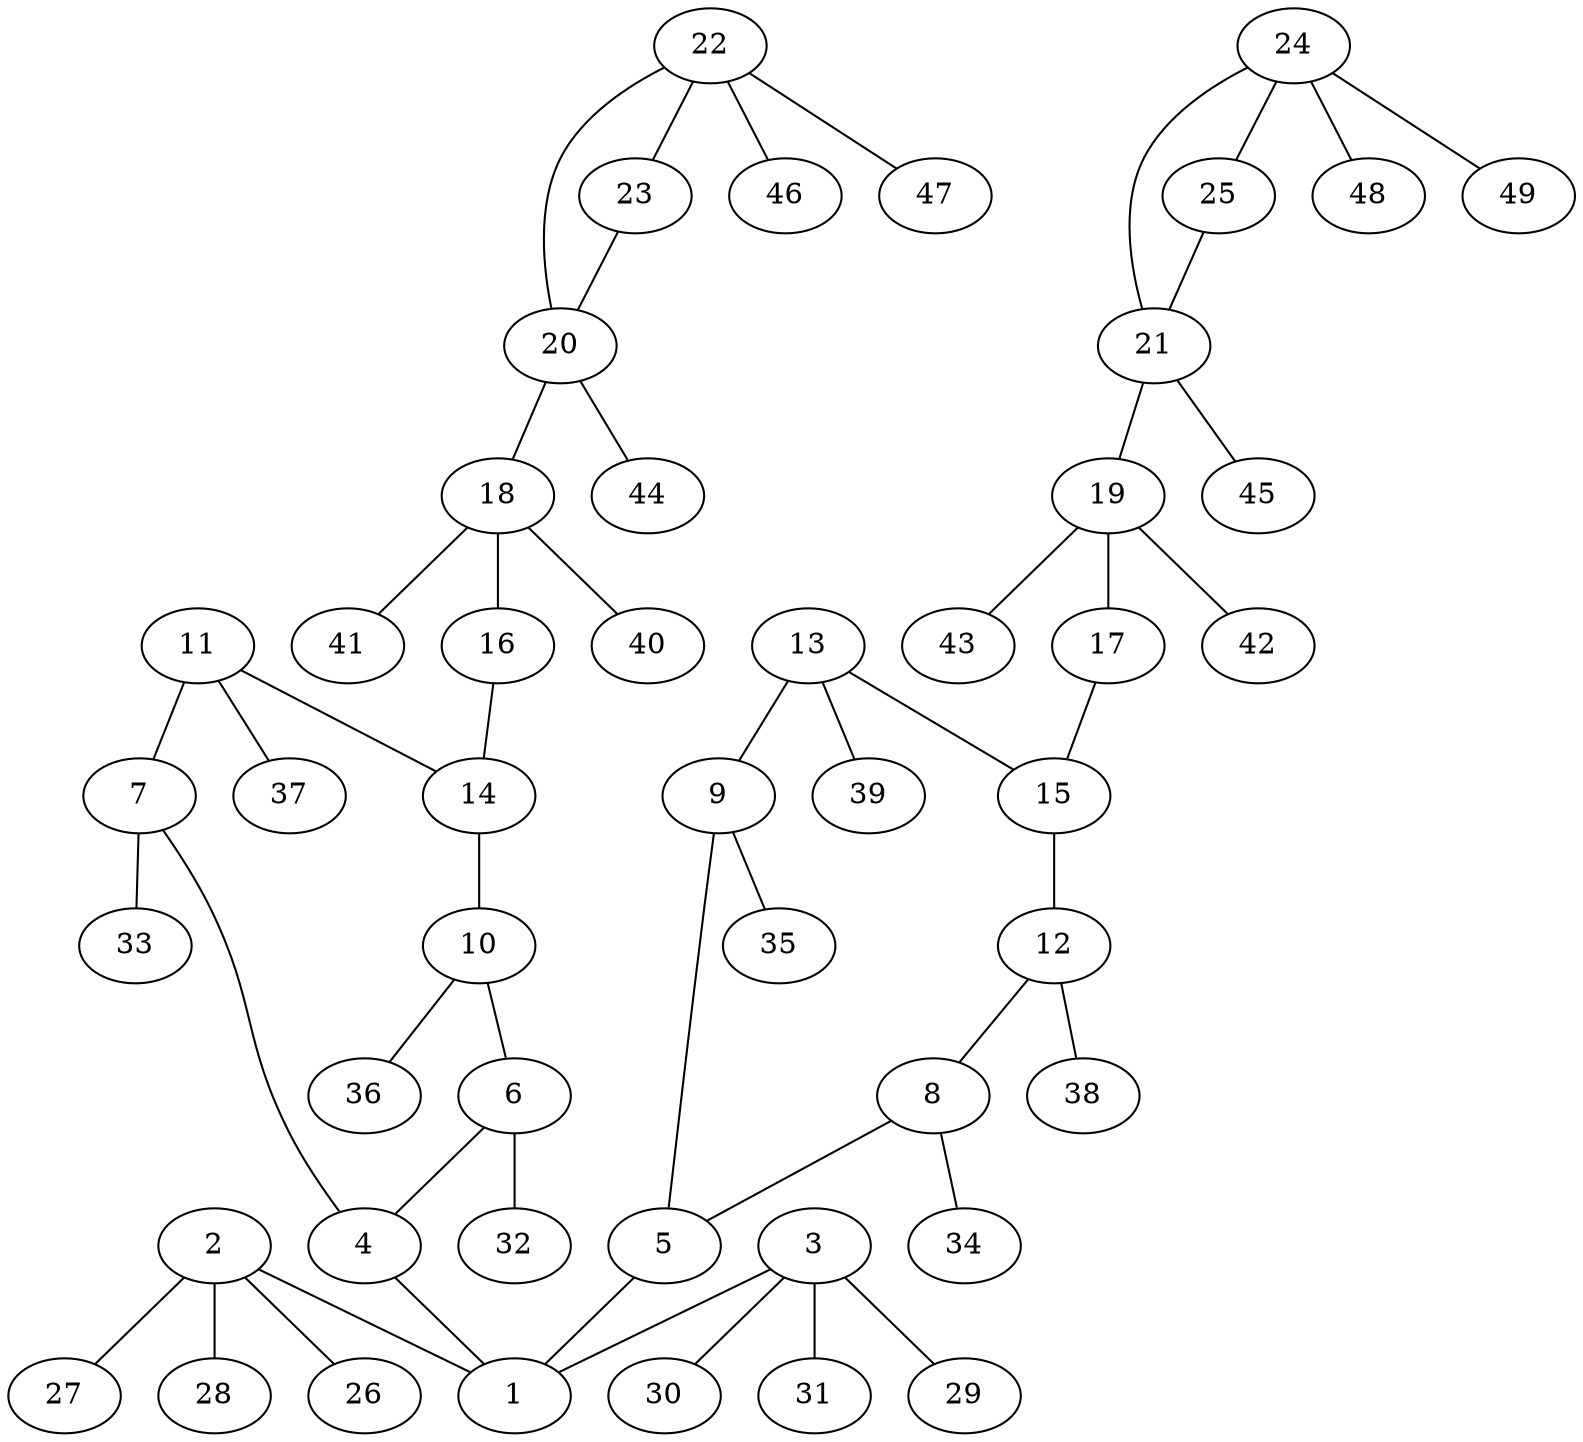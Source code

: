 graph molecule_1591 {
	1	 [chem=C];
	2	 [chem=C];
	2 -- 1	 [valence=1];
	26	 [chem=H];
	2 -- 26	 [valence=1];
	27	 [chem=H];
	2 -- 27	 [valence=1];
	28	 [chem=H];
	2 -- 28	 [valence=1];
	3	 [chem=C];
	3 -- 1	 [valence=1];
	29	 [chem=H];
	3 -- 29	 [valence=1];
	30	 [chem=H];
	3 -- 30	 [valence=1];
	31	 [chem=H];
	3 -- 31	 [valence=1];
	4	 [chem=C];
	4 -- 1	 [valence=1];
	5	 [chem=C];
	5 -- 1	 [valence=1];
	6	 [chem=C];
	6 -- 4	 [valence=2];
	32	 [chem=H];
	6 -- 32	 [valence=1];
	7	 [chem=C];
	7 -- 4	 [valence=1];
	33	 [chem=H];
	7 -- 33	 [valence=1];
	8	 [chem=C];
	8 -- 5	 [valence=2];
	34	 [chem=H];
	8 -- 34	 [valence=1];
	9	 [chem=C];
	9 -- 5	 [valence=1];
	35	 [chem=H];
	9 -- 35	 [valence=1];
	10	 [chem=C];
	10 -- 6	 [valence=1];
	36	 [chem=H];
	10 -- 36	 [valence=1];
	11	 [chem=C];
	11 -- 7	 [valence=2];
	14	 [chem=C];
	11 -- 14	 [valence=1];
	37	 [chem=H];
	11 -- 37	 [valence=1];
	12	 [chem=C];
	12 -- 8	 [valence=1];
	38	 [chem=H];
	12 -- 38	 [valence=1];
	13	 [chem=C];
	13 -- 9	 [valence=2];
	15	 [chem=C];
	13 -- 15	 [valence=1];
	39	 [chem=H];
	13 -- 39	 [valence=1];
	14 -- 10	 [valence=2];
	15 -- 12	 [valence=2];
	16	 [chem=O];
	16 -- 14	 [valence=1];
	17	 [chem=O];
	17 -- 15	 [valence=1];
	18	 [chem=C];
	18 -- 16	 [valence=1];
	40	 [chem=H];
	18 -- 40	 [valence=1];
	41	 [chem=H];
	18 -- 41	 [valence=1];
	19	 [chem=C];
	19 -- 17	 [valence=1];
	42	 [chem=H];
	19 -- 42	 [valence=1];
	43	 [chem=H];
	19 -- 43	 [valence=1];
	20	 [chem=C];
	20 -- 18	 [valence=1];
	44	 [chem=H];
	20 -- 44	 [valence=1];
	21	 [chem=C];
	21 -- 19	 [valence=1];
	45	 [chem=H];
	21 -- 45	 [valence=1];
	22	 [chem=C];
	22 -- 20	 [valence=1];
	23	 [chem=O];
	22 -- 23	 [valence=1];
	46	 [chem=H];
	22 -- 46	 [valence=1];
	47	 [chem=H];
	22 -- 47	 [valence=1];
	23 -- 20	 [valence=1];
	24	 [chem=C];
	24 -- 21	 [valence=1];
	25	 [chem=O];
	24 -- 25	 [valence=1];
	48	 [chem=H];
	24 -- 48	 [valence=1];
	49	 [chem=H];
	24 -- 49	 [valence=1];
	25 -- 21	 [valence=1];
}
